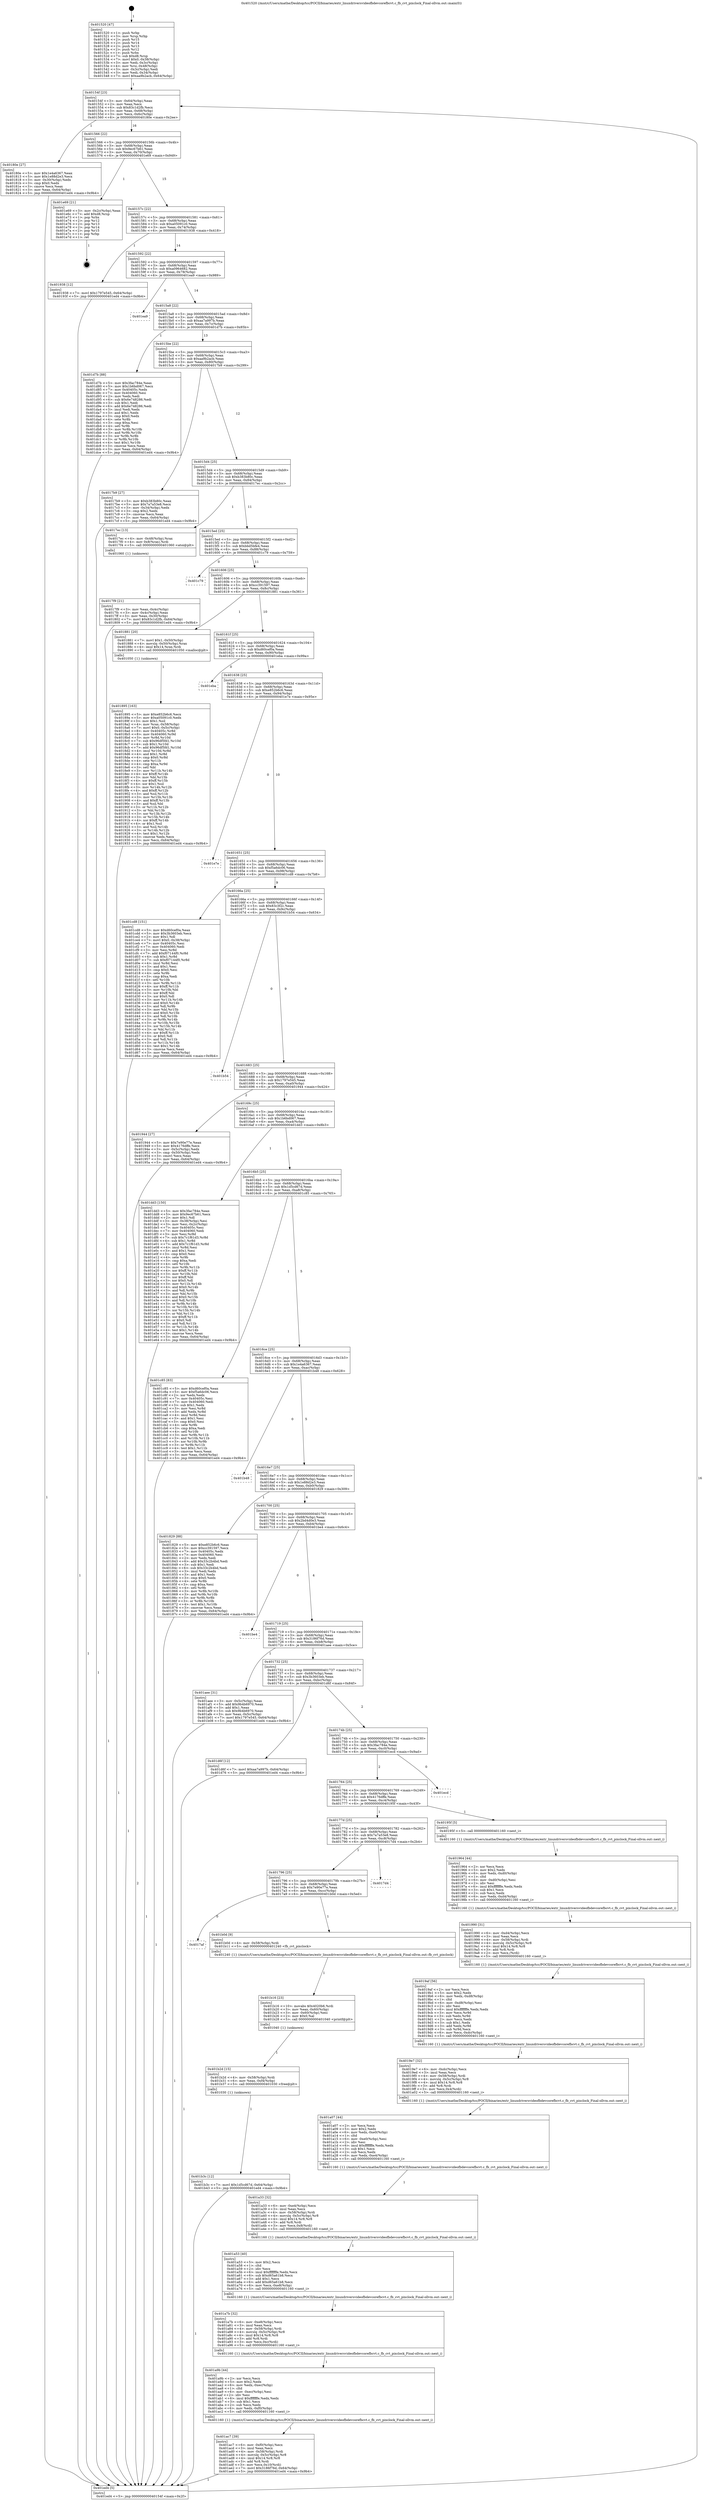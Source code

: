 digraph "0x401520" {
  label = "0x401520 (/mnt/c/Users/mathe/Desktop/tcc/POCII/binaries/extr_linuxdriversvideofbdevcorefbcvt.c_fb_cvt_pixclock_Final-ollvm.out::main(0))"
  labelloc = "t"
  node[shape=record]

  Entry [label="",width=0.3,height=0.3,shape=circle,fillcolor=black,style=filled]
  "0x40154f" [label="{
     0x40154f [23]\l
     | [instrs]\l
     &nbsp;&nbsp;0x40154f \<+3\>: mov -0x64(%rbp),%eax\l
     &nbsp;&nbsp;0x401552 \<+2\>: mov %eax,%ecx\l
     &nbsp;&nbsp;0x401554 \<+6\>: sub $0x83c1d2fb,%ecx\l
     &nbsp;&nbsp;0x40155a \<+3\>: mov %eax,-0x68(%rbp)\l
     &nbsp;&nbsp;0x40155d \<+3\>: mov %ecx,-0x6c(%rbp)\l
     &nbsp;&nbsp;0x401560 \<+6\>: je 000000000040180e \<main+0x2ee\>\l
  }"]
  "0x40180e" [label="{
     0x40180e [27]\l
     | [instrs]\l
     &nbsp;&nbsp;0x40180e \<+5\>: mov $0x1e4a6367,%eax\l
     &nbsp;&nbsp;0x401813 \<+5\>: mov $0x1e88d2e3,%ecx\l
     &nbsp;&nbsp;0x401818 \<+3\>: mov -0x30(%rbp),%edx\l
     &nbsp;&nbsp;0x40181b \<+3\>: cmp $0x0,%edx\l
     &nbsp;&nbsp;0x40181e \<+3\>: cmove %ecx,%eax\l
     &nbsp;&nbsp;0x401821 \<+3\>: mov %eax,-0x64(%rbp)\l
     &nbsp;&nbsp;0x401824 \<+5\>: jmp 0000000000401ed4 \<main+0x9b4\>\l
  }"]
  "0x401566" [label="{
     0x401566 [22]\l
     | [instrs]\l
     &nbsp;&nbsp;0x401566 \<+5\>: jmp 000000000040156b \<main+0x4b\>\l
     &nbsp;&nbsp;0x40156b \<+3\>: mov -0x68(%rbp),%eax\l
     &nbsp;&nbsp;0x40156e \<+5\>: sub $0x9ec67b61,%eax\l
     &nbsp;&nbsp;0x401573 \<+3\>: mov %eax,-0x70(%rbp)\l
     &nbsp;&nbsp;0x401576 \<+6\>: je 0000000000401e69 \<main+0x949\>\l
  }"]
  Exit [label="",width=0.3,height=0.3,shape=circle,fillcolor=black,style=filled,peripheries=2]
  "0x401e69" [label="{
     0x401e69 [21]\l
     | [instrs]\l
     &nbsp;&nbsp;0x401e69 \<+3\>: mov -0x2c(%rbp),%eax\l
     &nbsp;&nbsp;0x401e6c \<+7\>: add $0xd8,%rsp\l
     &nbsp;&nbsp;0x401e73 \<+1\>: pop %rbx\l
     &nbsp;&nbsp;0x401e74 \<+2\>: pop %r12\l
     &nbsp;&nbsp;0x401e76 \<+2\>: pop %r13\l
     &nbsp;&nbsp;0x401e78 \<+2\>: pop %r14\l
     &nbsp;&nbsp;0x401e7a \<+2\>: pop %r15\l
     &nbsp;&nbsp;0x401e7c \<+1\>: pop %rbp\l
     &nbsp;&nbsp;0x401e7d \<+1\>: ret\l
  }"]
  "0x40157c" [label="{
     0x40157c [22]\l
     | [instrs]\l
     &nbsp;&nbsp;0x40157c \<+5\>: jmp 0000000000401581 \<main+0x61\>\l
     &nbsp;&nbsp;0x401581 \<+3\>: mov -0x68(%rbp),%eax\l
     &nbsp;&nbsp;0x401584 \<+5\>: sub $0xa05091c0,%eax\l
     &nbsp;&nbsp;0x401589 \<+3\>: mov %eax,-0x74(%rbp)\l
     &nbsp;&nbsp;0x40158c \<+6\>: je 0000000000401938 \<main+0x418\>\l
  }"]
  "0x401b3c" [label="{
     0x401b3c [12]\l
     | [instrs]\l
     &nbsp;&nbsp;0x401b3c \<+7\>: movl $0x1d5cd67d,-0x64(%rbp)\l
     &nbsp;&nbsp;0x401b43 \<+5\>: jmp 0000000000401ed4 \<main+0x9b4\>\l
  }"]
  "0x401938" [label="{
     0x401938 [12]\l
     | [instrs]\l
     &nbsp;&nbsp;0x401938 \<+7\>: movl $0x1797e545,-0x64(%rbp)\l
     &nbsp;&nbsp;0x40193f \<+5\>: jmp 0000000000401ed4 \<main+0x9b4\>\l
  }"]
  "0x401592" [label="{
     0x401592 [22]\l
     | [instrs]\l
     &nbsp;&nbsp;0x401592 \<+5\>: jmp 0000000000401597 \<main+0x77\>\l
     &nbsp;&nbsp;0x401597 \<+3\>: mov -0x68(%rbp),%eax\l
     &nbsp;&nbsp;0x40159a \<+5\>: sub $0xa0964682,%eax\l
     &nbsp;&nbsp;0x40159f \<+3\>: mov %eax,-0x78(%rbp)\l
     &nbsp;&nbsp;0x4015a2 \<+6\>: je 0000000000401ea9 \<main+0x989\>\l
  }"]
  "0x401b2d" [label="{
     0x401b2d [15]\l
     | [instrs]\l
     &nbsp;&nbsp;0x401b2d \<+4\>: mov -0x58(%rbp),%rdi\l
     &nbsp;&nbsp;0x401b31 \<+6\>: mov %eax,-0xf4(%rbp)\l
     &nbsp;&nbsp;0x401b37 \<+5\>: call 0000000000401030 \<free@plt\>\l
     | [calls]\l
     &nbsp;&nbsp;0x401030 \{1\} (unknown)\l
  }"]
  "0x401ea9" [label="{
     0x401ea9\l
  }", style=dashed]
  "0x4015a8" [label="{
     0x4015a8 [22]\l
     | [instrs]\l
     &nbsp;&nbsp;0x4015a8 \<+5\>: jmp 00000000004015ad \<main+0x8d\>\l
     &nbsp;&nbsp;0x4015ad \<+3\>: mov -0x68(%rbp),%eax\l
     &nbsp;&nbsp;0x4015b0 \<+5\>: sub $0xaa7a997b,%eax\l
     &nbsp;&nbsp;0x4015b5 \<+3\>: mov %eax,-0x7c(%rbp)\l
     &nbsp;&nbsp;0x4015b8 \<+6\>: je 0000000000401d7b \<main+0x85b\>\l
  }"]
  "0x401b16" [label="{
     0x401b16 [23]\l
     | [instrs]\l
     &nbsp;&nbsp;0x401b16 \<+10\>: movabs $0x4020b6,%rdi\l
     &nbsp;&nbsp;0x401b20 \<+3\>: mov %eax,-0x60(%rbp)\l
     &nbsp;&nbsp;0x401b23 \<+3\>: mov -0x60(%rbp),%esi\l
     &nbsp;&nbsp;0x401b26 \<+2\>: mov $0x0,%al\l
     &nbsp;&nbsp;0x401b28 \<+5\>: call 0000000000401040 \<printf@plt\>\l
     | [calls]\l
     &nbsp;&nbsp;0x401040 \{1\} (unknown)\l
  }"]
  "0x401d7b" [label="{
     0x401d7b [88]\l
     | [instrs]\l
     &nbsp;&nbsp;0x401d7b \<+5\>: mov $0x3fac784e,%eax\l
     &nbsp;&nbsp;0x401d80 \<+5\>: mov $0x1b6bd067,%ecx\l
     &nbsp;&nbsp;0x401d85 \<+7\>: mov 0x40405c,%edx\l
     &nbsp;&nbsp;0x401d8c \<+7\>: mov 0x404060,%esi\l
     &nbsp;&nbsp;0x401d93 \<+2\>: mov %edx,%edi\l
     &nbsp;&nbsp;0x401d95 \<+6\>: sub $0x6e748286,%edi\l
     &nbsp;&nbsp;0x401d9b \<+3\>: sub $0x1,%edi\l
     &nbsp;&nbsp;0x401d9e \<+6\>: add $0x6e748286,%edi\l
     &nbsp;&nbsp;0x401da4 \<+3\>: imul %edi,%edx\l
     &nbsp;&nbsp;0x401da7 \<+3\>: and $0x1,%edx\l
     &nbsp;&nbsp;0x401daa \<+3\>: cmp $0x0,%edx\l
     &nbsp;&nbsp;0x401dad \<+4\>: sete %r8b\l
     &nbsp;&nbsp;0x401db1 \<+3\>: cmp $0xa,%esi\l
     &nbsp;&nbsp;0x401db4 \<+4\>: setl %r9b\l
     &nbsp;&nbsp;0x401db8 \<+3\>: mov %r8b,%r10b\l
     &nbsp;&nbsp;0x401dbb \<+3\>: and %r9b,%r10b\l
     &nbsp;&nbsp;0x401dbe \<+3\>: xor %r9b,%r8b\l
     &nbsp;&nbsp;0x401dc1 \<+3\>: or %r8b,%r10b\l
     &nbsp;&nbsp;0x401dc4 \<+4\>: test $0x1,%r10b\l
     &nbsp;&nbsp;0x401dc8 \<+3\>: cmovne %ecx,%eax\l
     &nbsp;&nbsp;0x401dcb \<+3\>: mov %eax,-0x64(%rbp)\l
     &nbsp;&nbsp;0x401dce \<+5\>: jmp 0000000000401ed4 \<main+0x9b4\>\l
  }"]
  "0x4015be" [label="{
     0x4015be [22]\l
     | [instrs]\l
     &nbsp;&nbsp;0x4015be \<+5\>: jmp 00000000004015c3 \<main+0xa3\>\l
     &nbsp;&nbsp;0x4015c3 \<+3\>: mov -0x68(%rbp),%eax\l
     &nbsp;&nbsp;0x4015c6 \<+5\>: sub $0xaa9b2acb,%eax\l
     &nbsp;&nbsp;0x4015cb \<+3\>: mov %eax,-0x80(%rbp)\l
     &nbsp;&nbsp;0x4015ce \<+6\>: je 00000000004017b9 \<main+0x299\>\l
  }"]
  "0x4017af" [label="{
     0x4017af\l
  }", style=dashed]
  "0x4017b9" [label="{
     0x4017b9 [27]\l
     | [instrs]\l
     &nbsp;&nbsp;0x4017b9 \<+5\>: mov $0xb383b80c,%eax\l
     &nbsp;&nbsp;0x4017be \<+5\>: mov $0x7a7a53e8,%ecx\l
     &nbsp;&nbsp;0x4017c3 \<+3\>: mov -0x34(%rbp),%edx\l
     &nbsp;&nbsp;0x4017c6 \<+3\>: cmp $0x2,%edx\l
     &nbsp;&nbsp;0x4017c9 \<+3\>: cmovne %ecx,%eax\l
     &nbsp;&nbsp;0x4017cc \<+3\>: mov %eax,-0x64(%rbp)\l
     &nbsp;&nbsp;0x4017cf \<+5\>: jmp 0000000000401ed4 \<main+0x9b4\>\l
  }"]
  "0x4015d4" [label="{
     0x4015d4 [25]\l
     | [instrs]\l
     &nbsp;&nbsp;0x4015d4 \<+5\>: jmp 00000000004015d9 \<main+0xb9\>\l
     &nbsp;&nbsp;0x4015d9 \<+3\>: mov -0x68(%rbp),%eax\l
     &nbsp;&nbsp;0x4015dc \<+5\>: sub $0xb383b80c,%eax\l
     &nbsp;&nbsp;0x4015e1 \<+6\>: mov %eax,-0x84(%rbp)\l
     &nbsp;&nbsp;0x4015e7 \<+6\>: je 00000000004017ec \<main+0x2cc\>\l
  }"]
  "0x401ed4" [label="{
     0x401ed4 [5]\l
     | [instrs]\l
     &nbsp;&nbsp;0x401ed4 \<+5\>: jmp 000000000040154f \<main+0x2f\>\l
  }"]
  "0x401520" [label="{
     0x401520 [47]\l
     | [instrs]\l
     &nbsp;&nbsp;0x401520 \<+1\>: push %rbp\l
     &nbsp;&nbsp;0x401521 \<+3\>: mov %rsp,%rbp\l
     &nbsp;&nbsp;0x401524 \<+2\>: push %r15\l
     &nbsp;&nbsp;0x401526 \<+2\>: push %r14\l
     &nbsp;&nbsp;0x401528 \<+2\>: push %r13\l
     &nbsp;&nbsp;0x40152a \<+2\>: push %r12\l
     &nbsp;&nbsp;0x40152c \<+1\>: push %rbx\l
     &nbsp;&nbsp;0x40152d \<+7\>: sub $0xd8,%rsp\l
     &nbsp;&nbsp;0x401534 \<+7\>: movl $0x0,-0x38(%rbp)\l
     &nbsp;&nbsp;0x40153b \<+3\>: mov %edi,-0x3c(%rbp)\l
     &nbsp;&nbsp;0x40153e \<+4\>: mov %rsi,-0x48(%rbp)\l
     &nbsp;&nbsp;0x401542 \<+3\>: mov -0x3c(%rbp),%edi\l
     &nbsp;&nbsp;0x401545 \<+3\>: mov %edi,-0x34(%rbp)\l
     &nbsp;&nbsp;0x401548 \<+7\>: movl $0xaa9b2acb,-0x64(%rbp)\l
  }"]
  "0x401b0d" [label="{
     0x401b0d [9]\l
     | [instrs]\l
     &nbsp;&nbsp;0x401b0d \<+4\>: mov -0x58(%rbp),%rdi\l
     &nbsp;&nbsp;0x401b11 \<+5\>: call 0000000000401240 \<fb_cvt_pixclock\>\l
     | [calls]\l
     &nbsp;&nbsp;0x401240 \{1\} (/mnt/c/Users/mathe/Desktop/tcc/POCII/binaries/extr_linuxdriversvideofbdevcorefbcvt.c_fb_cvt_pixclock_Final-ollvm.out::fb_cvt_pixclock)\l
  }"]
  "0x4017ec" [label="{
     0x4017ec [13]\l
     | [instrs]\l
     &nbsp;&nbsp;0x4017ec \<+4\>: mov -0x48(%rbp),%rax\l
     &nbsp;&nbsp;0x4017f0 \<+4\>: mov 0x8(%rax),%rdi\l
     &nbsp;&nbsp;0x4017f4 \<+5\>: call 0000000000401060 \<atoi@plt\>\l
     | [calls]\l
     &nbsp;&nbsp;0x401060 \{1\} (unknown)\l
  }"]
  "0x4015ed" [label="{
     0x4015ed [25]\l
     | [instrs]\l
     &nbsp;&nbsp;0x4015ed \<+5\>: jmp 00000000004015f2 \<main+0xd2\>\l
     &nbsp;&nbsp;0x4015f2 \<+3\>: mov -0x68(%rbp),%eax\l
     &nbsp;&nbsp;0x4015f5 \<+5\>: sub $0xbbd5bfe4,%eax\l
     &nbsp;&nbsp;0x4015fa \<+6\>: mov %eax,-0x88(%rbp)\l
     &nbsp;&nbsp;0x401600 \<+6\>: je 0000000000401c79 \<main+0x759\>\l
  }"]
  "0x4017f9" [label="{
     0x4017f9 [21]\l
     | [instrs]\l
     &nbsp;&nbsp;0x4017f9 \<+3\>: mov %eax,-0x4c(%rbp)\l
     &nbsp;&nbsp;0x4017fc \<+3\>: mov -0x4c(%rbp),%eax\l
     &nbsp;&nbsp;0x4017ff \<+3\>: mov %eax,-0x30(%rbp)\l
     &nbsp;&nbsp;0x401802 \<+7\>: movl $0x83c1d2fb,-0x64(%rbp)\l
     &nbsp;&nbsp;0x401809 \<+5\>: jmp 0000000000401ed4 \<main+0x9b4\>\l
  }"]
  "0x401796" [label="{
     0x401796 [25]\l
     | [instrs]\l
     &nbsp;&nbsp;0x401796 \<+5\>: jmp 000000000040179b \<main+0x27b\>\l
     &nbsp;&nbsp;0x40179b \<+3\>: mov -0x68(%rbp),%eax\l
     &nbsp;&nbsp;0x40179e \<+5\>: sub $0x7e90e77e,%eax\l
     &nbsp;&nbsp;0x4017a3 \<+6\>: mov %eax,-0xcc(%rbp)\l
     &nbsp;&nbsp;0x4017a9 \<+6\>: je 0000000000401b0d \<main+0x5ed\>\l
  }"]
  "0x401c79" [label="{
     0x401c79\l
  }", style=dashed]
  "0x401606" [label="{
     0x401606 [25]\l
     | [instrs]\l
     &nbsp;&nbsp;0x401606 \<+5\>: jmp 000000000040160b \<main+0xeb\>\l
     &nbsp;&nbsp;0x40160b \<+3\>: mov -0x68(%rbp),%eax\l
     &nbsp;&nbsp;0x40160e \<+5\>: sub $0xcc391597,%eax\l
     &nbsp;&nbsp;0x401613 \<+6\>: mov %eax,-0x8c(%rbp)\l
     &nbsp;&nbsp;0x401619 \<+6\>: je 0000000000401881 \<main+0x361\>\l
  }"]
  "0x4017d4" [label="{
     0x4017d4\l
  }", style=dashed]
  "0x401881" [label="{
     0x401881 [20]\l
     | [instrs]\l
     &nbsp;&nbsp;0x401881 \<+7\>: movl $0x1,-0x50(%rbp)\l
     &nbsp;&nbsp;0x401888 \<+4\>: movslq -0x50(%rbp),%rax\l
     &nbsp;&nbsp;0x40188c \<+4\>: imul $0x14,%rax,%rdi\l
     &nbsp;&nbsp;0x401890 \<+5\>: call 0000000000401050 \<malloc@plt\>\l
     | [calls]\l
     &nbsp;&nbsp;0x401050 \{1\} (unknown)\l
  }"]
  "0x40161f" [label="{
     0x40161f [25]\l
     | [instrs]\l
     &nbsp;&nbsp;0x40161f \<+5\>: jmp 0000000000401624 \<main+0x104\>\l
     &nbsp;&nbsp;0x401624 \<+3\>: mov -0x68(%rbp),%eax\l
     &nbsp;&nbsp;0x401627 \<+5\>: sub $0xd60cef0a,%eax\l
     &nbsp;&nbsp;0x40162c \<+6\>: mov %eax,-0x90(%rbp)\l
     &nbsp;&nbsp;0x401632 \<+6\>: je 0000000000401eba \<main+0x99a\>\l
  }"]
  "0x401ac7" [label="{
     0x401ac7 [39]\l
     | [instrs]\l
     &nbsp;&nbsp;0x401ac7 \<+6\>: mov -0xf0(%rbp),%ecx\l
     &nbsp;&nbsp;0x401acd \<+3\>: imul %eax,%ecx\l
     &nbsp;&nbsp;0x401ad0 \<+4\>: mov -0x58(%rbp),%rdi\l
     &nbsp;&nbsp;0x401ad4 \<+4\>: movslq -0x5c(%rbp),%r8\l
     &nbsp;&nbsp;0x401ad8 \<+4\>: imul $0x14,%r8,%r8\l
     &nbsp;&nbsp;0x401adc \<+3\>: add %r8,%rdi\l
     &nbsp;&nbsp;0x401adf \<+3\>: mov %ecx,0x10(%rdi)\l
     &nbsp;&nbsp;0x401ae2 \<+7\>: movl $0x3186f76d,-0x64(%rbp)\l
     &nbsp;&nbsp;0x401ae9 \<+5\>: jmp 0000000000401ed4 \<main+0x9b4\>\l
  }"]
  "0x401eba" [label="{
     0x401eba\l
  }", style=dashed]
  "0x401638" [label="{
     0x401638 [25]\l
     | [instrs]\l
     &nbsp;&nbsp;0x401638 \<+5\>: jmp 000000000040163d \<main+0x11d\>\l
     &nbsp;&nbsp;0x40163d \<+3\>: mov -0x68(%rbp),%eax\l
     &nbsp;&nbsp;0x401640 \<+5\>: sub $0xe852b6c6,%eax\l
     &nbsp;&nbsp;0x401645 \<+6\>: mov %eax,-0x94(%rbp)\l
     &nbsp;&nbsp;0x40164b \<+6\>: je 0000000000401e7e \<main+0x95e\>\l
  }"]
  "0x401a9b" [label="{
     0x401a9b [44]\l
     | [instrs]\l
     &nbsp;&nbsp;0x401a9b \<+2\>: xor %ecx,%ecx\l
     &nbsp;&nbsp;0x401a9d \<+5\>: mov $0x2,%edx\l
     &nbsp;&nbsp;0x401aa2 \<+6\>: mov %edx,-0xec(%rbp)\l
     &nbsp;&nbsp;0x401aa8 \<+1\>: cltd\l
     &nbsp;&nbsp;0x401aa9 \<+6\>: mov -0xec(%rbp),%esi\l
     &nbsp;&nbsp;0x401aaf \<+2\>: idiv %esi\l
     &nbsp;&nbsp;0x401ab1 \<+6\>: imul $0xfffffffe,%edx,%edx\l
     &nbsp;&nbsp;0x401ab7 \<+3\>: sub $0x1,%ecx\l
     &nbsp;&nbsp;0x401aba \<+2\>: sub %ecx,%edx\l
     &nbsp;&nbsp;0x401abc \<+6\>: mov %edx,-0xf0(%rbp)\l
     &nbsp;&nbsp;0x401ac2 \<+5\>: call 0000000000401160 \<next_i\>\l
     | [calls]\l
     &nbsp;&nbsp;0x401160 \{1\} (/mnt/c/Users/mathe/Desktop/tcc/POCII/binaries/extr_linuxdriversvideofbdevcorefbcvt.c_fb_cvt_pixclock_Final-ollvm.out::next_i)\l
  }"]
  "0x401e7e" [label="{
     0x401e7e\l
  }", style=dashed]
  "0x401651" [label="{
     0x401651 [25]\l
     | [instrs]\l
     &nbsp;&nbsp;0x401651 \<+5\>: jmp 0000000000401656 \<main+0x136\>\l
     &nbsp;&nbsp;0x401656 \<+3\>: mov -0x68(%rbp),%eax\l
     &nbsp;&nbsp;0x401659 \<+5\>: sub $0xf5a6dc06,%eax\l
     &nbsp;&nbsp;0x40165e \<+6\>: mov %eax,-0x98(%rbp)\l
     &nbsp;&nbsp;0x401664 \<+6\>: je 0000000000401cd8 \<main+0x7b8\>\l
  }"]
  "0x401a7b" [label="{
     0x401a7b [32]\l
     | [instrs]\l
     &nbsp;&nbsp;0x401a7b \<+6\>: mov -0xe8(%rbp),%ecx\l
     &nbsp;&nbsp;0x401a81 \<+3\>: imul %eax,%ecx\l
     &nbsp;&nbsp;0x401a84 \<+4\>: mov -0x58(%rbp),%rdi\l
     &nbsp;&nbsp;0x401a88 \<+4\>: movslq -0x5c(%rbp),%r8\l
     &nbsp;&nbsp;0x401a8c \<+4\>: imul $0x14,%r8,%r8\l
     &nbsp;&nbsp;0x401a90 \<+3\>: add %r8,%rdi\l
     &nbsp;&nbsp;0x401a93 \<+3\>: mov %ecx,0xc(%rdi)\l
     &nbsp;&nbsp;0x401a96 \<+5\>: call 0000000000401160 \<next_i\>\l
     | [calls]\l
     &nbsp;&nbsp;0x401160 \{1\} (/mnt/c/Users/mathe/Desktop/tcc/POCII/binaries/extr_linuxdriversvideofbdevcorefbcvt.c_fb_cvt_pixclock_Final-ollvm.out::next_i)\l
  }"]
  "0x401cd8" [label="{
     0x401cd8 [151]\l
     | [instrs]\l
     &nbsp;&nbsp;0x401cd8 \<+5\>: mov $0xd60cef0a,%eax\l
     &nbsp;&nbsp;0x401cdd \<+5\>: mov $0x3b3603eb,%ecx\l
     &nbsp;&nbsp;0x401ce2 \<+2\>: mov $0x1,%dl\l
     &nbsp;&nbsp;0x401ce4 \<+7\>: movl $0x0,-0x38(%rbp)\l
     &nbsp;&nbsp;0x401ceb \<+7\>: mov 0x40405c,%esi\l
     &nbsp;&nbsp;0x401cf2 \<+7\>: mov 0x404060,%edi\l
     &nbsp;&nbsp;0x401cf9 \<+3\>: mov %esi,%r8d\l
     &nbsp;&nbsp;0x401cfc \<+7\>: add $0xf07144f0,%r8d\l
     &nbsp;&nbsp;0x401d03 \<+4\>: sub $0x1,%r8d\l
     &nbsp;&nbsp;0x401d07 \<+7\>: sub $0xf07144f0,%r8d\l
     &nbsp;&nbsp;0x401d0e \<+4\>: imul %r8d,%esi\l
     &nbsp;&nbsp;0x401d12 \<+3\>: and $0x1,%esi\l
     &nbsp;&nbsp;0x401d15 \<+3\>: cmp $0x0,%esi\l
     &nbsp;&nbsp;0x401d18 \<+4\>: sete %r9b\l
     &nbsp;&nbsp;0x401d1c \<+3\>: cmp $0xa,%edi\l
     &nbsp;&nbsp;0x401d1f \<+4\>: setl %r10b\l
     &nbsp;&nbsp;0x401d23 \<+3\>: mov %r9b,%r11b\l
     &nbsp;&nbsp;0x401d26 \<+4\>: xor $0xff,%r11b\l
     &nbsp;&nbsp;0x401d2a \<+3\>: mov %r10b,%bl\l
     &nbsp;&nbsp;0x401d2d \<+3\>: xor $0xff,%bl\l
     &nbsp;&nbsp;0x401d30 \<+3\>: xor $0x0,%dl\l
     &nbsp;&nbsp;0x401d33 \<+3\>: mov %r11b,%r14b\l
     &nbsp;&nbsp;0x401d36 \<+4\>: and $0x0,%r14b\l
     &nbsp;&nbsp;0x401d3a \<+3\>: and %dl,%r9b\l
     &nbsp;&nbsp;0x401d3d \<+3\>: mov %bl,%r15b\l
     &nbsp;&nbsp;0x401d40 \<+4\>: and $0x0,%r15b\l
     &nbsp;&nbsp;0x401d44 \<+3\>: and %dl,%r10b\l
     &nbsp;&nbsp;0x401d47 \<+3\>: or %r9b,%r14b\l
     &nbsp;&nbsp;0x401d4a \<+3\>: or %r10b,%r15b\l
     &nbsp;&nbsp;0x401d4d \<+3\>: xor %r15b,%r14b\l
     &nbsp;&nbsp;0x401d50 \<+3\>: or %bl,%r11b\l
     &nbsp;&nbsp;0x401d53 \<+4\>: xor $0xff,%r11b\l
     &nbsp;&nbsp;0x401d57 \<+3\>: or $0x0,%dl\l
     &nbsp;&nbsp;0x401d5a \<+3\>: and %dl,%r11b\l
     &nbsp;&nbsp;0x401d5d \<+3\>: or %r11b,%r14b\l
     &nbsp;&nbsp;0x401d60 \<+4\>: test $0x1,%r14b\l
     &nbsp;&nbsp;0x401d64 \<+3\>: cmovne %ecx,%eax\l
     &nbsp;&nbsp;0x401d67 \<+3\>: mov %eax,-0x64(%rbp)\l
     &nbsp;&nbsp;0x401d6a \<+5\>: jmp 0000000000401ed4 \<main+0x9b4\>\l
  }"]
  "0x40166a" [label="{
     0x40166a [25]\l
     | [instrs]\l
     &nbsp;&nbsp;0x40166a \<+5\>: jmp 000000000040166f \<main+0x14f\>\l
     &nbsp;&nbsp;0x40166f \<+3\>: mov -0x68(%rbp),%eax\l
     &nbsp;&nbsp;0x401672 \<+5\>: sub $0x83c3f2c,%eax\l
     &nbsp;&nbsp;0x401677 \<+6\>: mov %eax,-0x9c(%rbp)\l
     &nbsp;&nbsp;0x40167d \<+6\>: je 0000000000401b54 \<main+0x634\>\l
  }"]
  "0x401a53" [label="{
     0x401a53 [40]\l
     | [instrs]\l
     &nbsp;&nbsp;0x401a53 \<+5\>: mov $0x2,%ecx\l
     &nbsp;&nbsp;0x401a58 \<+1\>: cltd\l
     &nbsp;&nbsp;0x401a59 \<+2\>: idiv %ecx\l
     &nbsp;&nbsp;0x401a5b \<+6\>: imul $0xfffffffe,%edx,%ecx\l
     &nbsp;&nbsp;0x401a61 \<+6\>: sub $0xd65a61b8,%ecx\l
     &nbsp;&nbsp;0x401a67 \<+3\>: add $0x1,%ecx\l
     &nbsp;&nbsp;0x401a6a \<+6\>: add $0xd65a61b8,%ecx\l
     &nbsp;&nbsp;0x401a70 \<+6\>: mov %ecx,-0xe8(%rbp)\l
     &nbsp;&nbsp;0x401a76 \<+5\>: call 0000000000401160 \<next_i\>\l
     | [calls]\l
     &nbsp;&nbsp;0x401160 \{1\} (/mnt/c/Users/mathe/Desktop/tcc/POCII/binaries/extr_linuxdriversvideofbdevcorefbcvt.c_fb_cvt_pixclock_Final-ollvm.out::next_i)\l
  }"]
  "0x401b54" [label="{
     0x401b54\l
  }", style=dashed]
  "0x401683" [label="{
     0x401683 [25]\l
     | [instrs]\l
     &nbsp;&nbsp;0x401683 \<+5\>: jmp 0000000000401688 \<main+0x168\>\l
     &nbsp;&nbsp;0x401688 \<+3\>: mov -0x68(%rbp),%eax\l
     &nbsp;&nbsp;0x40168b \<+5\>: sub $0x1797e545,%eax\l
     &nbsp;&nbsp;0x401690 \<+6\>: mov %eax,-0xa0(%rbp)\l
     &nbsp;&nbsp;0x401696 \<+6\>: je 0000000000401944 \<main+0x424\>\l
  }"]
  "0x401a33" [label="{
     0x401a33 [32]\l
     | [instrs]\l
     &nbsp;&nbsp;0x401a33 \<+6\>: mov -0xe4(%rbp),%ecx\l
     &nbsp;&nbsp;0x401a39 \<+3\>: imul %eax,%ecx\l
     &nbsp;&nbsp;0x401a3c \<+4\>: mov -0x58(%rbp),%rdi\l
     &nbsp;&nbsp;0x401a40 \<+4\>: movslq -0x5c(%rbp),%r8\l
     &nbsp;&nbsp;0x401a44 \<+4\>: imul $0x14,%r8,%r8\l
     &nbsp;&nbsp;0x401a48 \<+3\>: add %r8,%rdi\l
     &nbsp;&nbsp;0x401a4b \<+3\>: mov %ecx,0x8(%rdi)\l
     &nbsp;&nbsp;0x401a4e \<+5\>: call 0000000000401160 \<next_i\>\l
     | [calls]\l
     &nbsp;&nbsp;0x401160 \{1\} (/mnt/c/Users/mathe/Desktop/tcc/POCII/binaries/extr_linuxdriversvideofbdevcorefbcvt.c_fb_cvt_pixclock_Final-ollvm.out::next_i)\l
  }"]
  "0x401944" [label="{
     0x401944 [27]\l
     | [instrs]\l
     &nbsp;&nbsp;0x401944 \<+5\>: mov $0x7e90e77e,%eax\l
     &nbsp;&nbsp;0x401949 \<+5\>: mov $0x4176dffe,%ecx\l
     &nbsp;&nbsp;0x40194e \<+3\>: mov -0x5c(%rbp),%edx\l
     &nbsp;&nbsp;0x401951 \<+3\>: cmp -0x50(%rbp),%edx\l
     &nbsp;&nbsp;0x401954 \<+3\>: cmovl %ecx,%eax\l
     &nbsp;&nbsp;0x401957 \<+3\>: mov %eax,-0x64(%rbp)\l
     &nbsp;&nbsp;0x40195a \<+5\>: jmp 0000000000401ed4 \<main+0x9b4\>\l
  }"]
  "0x40169c" [label="{
     0x40169c [25]\l
     | [instrs]\l
     &nbsp;&nbsp;0x40169c \<+5\>: jmp 00000000004016a1 \<main+0x181\>\l
     &nbsp;&nbsp;0x4016a1 \<+3\>: mov -0x68(%rbp),%eax\l
     &nbsp;&nbsp;0x4016a4 \<+5\>: sub $0x1b6bd067,%eax\l
     &nbsp;&nbsp;0x4016a9 \<+6\>: mov %eax,-0xa4(%rbp)\l
     &nbsp;&nbsp;0x4016af \<+6\>: je 0000000000401dd3 \<main+0x8b3\>\l
  }"]
  "0x401a07" [label="{
     0x401a07 [44]\l
     | [instrs]\l
     &nbsp;&nbsp;0x401a07 \<+2\>: xor %ecx,%ecx\l
     &nbsp;&nbsp;0x401a09 \<+5\>: mov $0x2,%edx\l
     &nbsp;&nbsp;0x401a0e \<+6\>: mov %edx,-0xe0(%rbp)\l
     &nbsp;&nbsp;0x401a14 \<+1\>: cltd\l
     &nbsp;&nbsp;0x401a15 \<+6\>: mov -0xe0(%rbp),%esi\l
     &nbsp;&nbsp;0x401a1b \<+2\>: idiv %esi\l
     &nbsp;&nbsp;0x401a1d \<+6\>: imul $0xfffffffe,%edx,%edx\l
     &nbsp;&nbsp;0x401a23 \<+3\>: sub $0x1,%ecx\l
     &nbsp;&nbsp;0x401a26 \<+2\>: sub %ecx,%edx\l
     &nbsp;&nbsp;0x401a28 \<+6\>: mov %edx,-0xe4(%rbp)\l
     &nbsp;&nbsp;0x401a2e \<+5\>: call 0000000000401160 \<next_i\>\l
     | [calls]\l
     &nbsp;&nbsp;0x401160 \{1\} (/mnt/c/Users/mathe/Desktop/tcc/POCII/binaries/extr_linuxdriversvideofbdevcorefbcvt.c_fb_cvt_pixclock_Final-ollvm.out::next_i)\l
  }"]
  "0x401dd3" [label="{
     0x401dd3 [150]\l
     | [instrs]\l
     &nbsp;&nbsp;0x401dd3 \<+5\>: mov $0x3fac784e,%eax\l
     &nbsp;&nbsp;0x401dd8 \<+5\>: mov $0x9ec67b61,%ecx\l
     &nbsp;&nbsp;0x401ddd \<+2\>: mov $0x1,%dl\l
     &nbsp;&nbsp;0x401ddf \<+3\>: mov -0x38(%rbp),%esi\l
     &nbsp;&nbsp;0x401de2 \<+3\>: mov %esi,-0x2c(%rbp)\l
     &nbsp;&nbsp;0x401de5 \<+7\>: mov 0x40405c,%esi\l
     &nbsp;&nbsp;0x401dec \<+7\>: mov 0x404060,%edi\l
     &nbsp;&nbsp;0x401df3 \<+3\>: mov %esi,%r8d\l
     &nbsp;&nbsp;0x401df6 \<+7\>: sub $0x7c1f61d3,%r8d\l
     &nbsp;&nbsp;0x401dfd \<+4\>: sub $0x1,%r8d\l
     &nbsp;&nbsp;0x401e01 \<+7\>: add $0x7c1f61d3,%r8d\l
     &nbsp;&nbsp;0x401e08 \<+4\>: imul %r8d,%esi\l
     &nbsp;&nbsp;0x401e0c \<+3\>: and $0x1,%esi\l
     &nbsp;&nbsp;0x401e0f \<+3\>: cmp $0x0,%esi\l
     &nbsp;&nbsp;0x401e12 \<+4\>: sete %r9b\l
     &nbsp;&nbsp;0x401e16 \<+3\>: cmp $0xa,%edi\l
     &nbsp;&nbsp;0x401e19 \<+4\>: setl %r10b\l
     &nbsp;&nbsp;0x401e1d \<+3\>: mov %r9b,%r11b\l
     &nbsp;&nbsp;0x401e20 \<+4\>: xor $0xff,%r11b\l
     &nbsp;&nbsp;0x401e24 \<+3\>: mov %r10b,%bl\l
     &nbsp;&nbsp;0x401e27 \<+3\>: xor $0xff,%bl\l
     &nbsp;&nbsp;0x401e2a \<+3\>: xor $0x0,%dl\l
     &nbsp;&nbsp;0x401e2d \<+3\>: mov %r11b,%r14b\l
     &nbsp;&nbsp;0x401e30 \<+4\>: and $0x0,%r14b\l
     &nbsp;&nbsp;0x401e34 \<+3\>: and %dl,%r9b\l
     &nbsp;&nbsp;0x401e37 \<+3\>: mov %bl,%r15b\l
     &nbsp;&nbsp;0x401e3a \<+4\>: and $0x0,%r15b\l
     &nbsp;&nbsp;0x401e3e \<+3\>: and %dl,%r10b\l
     &nbsp;&nbsp;0x401e41 \<+3\>: or %r9b,%r14b\l
     &nbsp;&nbsp;0x401e44 \<+3\>: or %r10b,%r15b\l
     &nbsp;&nbsp;0x401e47 \<+3\>: xor %r15b,%r14b\l
     &nbsp;&nbsp;0x401e4a \<+3\>: or %bl,%r11b\l
     &nbsp;&nbsp;0x401e4d \<+4\>: xor $0xff,%r11b\l
     &nbsp;&nbsp;0x401e51 \<+3\>: or $0x0,%dl\l
     &nbsp;&nbsp;0x401e54 \<+3\>: and %dl,%r11b\l
     &nbsp;&nbsp;0x401e57 \<+3\>: or %r11b,%r14b\l
     &nbsp;&nbsp;0x401e5a \<+4\>: test $0x1,%r14b\l
     &nbsp;&nbsp;0x401e5e \<+3\>: cmovne %ecx,%eax\l
     &nbsp;&nbsp;0x401e61 \<+3\>: mov %eax,-0x64(%rbp)\l
     &nbsp;&nbsp;0x401e64 \<+5\>: jmp 0000000000401ed4 \<main+0x9b4\>\l
  }"]
  "0x4016b5" [label="{
     0x4016b5 [25]\l
     | [instrs]\l
     &nbsp;&nbsp;0x4016b5 \<+5\>: jmp 00000000004016ba \<main+0x19a\>\l
     &nbsp;&nbsp;0x4016ba \<+3\>: mov -0x68(%rbp),%eax\l
     &nbsp;&nbsp;0x4016bd \<+5\>: sub $0x1d5cd67d,%eax\l
     &nbsp;&nbsp;0x4016c2 \<+6\>: mov %eax,-0xa8(%rbp)\l
     &nbsp;&nbsp;0x4016c8 \<+6\>: je 0000000000401c85 \<main+0x765\>\l
  }"]
  "0x4019e7" [label="{
     0x4019e7 [32]\l
     | [instrs]\l
     &nbsp;&nbsp;0x4019e7 \<+6\>: mov -0xdc(%rbp),%ecx\l
     &nbsp;&nbsp;0x4019ed \<+3\>: imul %eax,%ecx\l
     &nbsp;&nbsp;0x4019f0 \<+4\>: mov -0x58(%rbp),%rdi\l
     &nbsp;&nbsp;0x4019f4 \<+4\>: movslq -0x5c(%rbp),%r8\l
     &nbsp;&nbsp;0x4019f8 \<+4\>: imul $0x14,%r8,%r8\l
     &nbsp;&nbsp;0x4019fc \<+3\>: add %r8,%rdi\l
     &nbsp;&nbsp;0x4019ff \<+3\>: mov %ecx,0x4(%rdi)\l
     &nbsp;&nbsp;0x401a02 \<+5\>: call 0000000000401160 \<next_i\>\l
     | [calls]\l
     &nbsp;&nbsp;0x401160 \{1\} (/mnt/c/Users/mathe/Desktop/tcc/POCII/binaries/extr_linuxdriversvideofbdevcorefbcvt.c_fb_cvt_pixclock_Final-ollvm.out::next_i)\l
  }"]
  "0x401c85" [label="{
     0x401c85 [83]\l
     | [instrs]\l
     &nbsp;&nbsp;0x401c85 \<+5\>: mov $0xd60cef0a,%eax\l
     &nbsp;&nbsp;0x401c8a \<+5\>: mov $0xf5a6dc06,%ecx\l
     &nbsp;&nbsp;0x401c8f \<+2\>: xor %edx,%edx\l
     &nbsp;&nbsp;0x401c91 \<+7\>: mov 0x40405c,%esi\l
     &nbsp;&nbsp;0x401c98 \<+7\>: mov 0x404060,%edi\l
     &nbsp;&nbsp;0x401c9f \<+3\>: sub $0x1,%edx\l
     &nbsp;&nbsp;0x401ca2 \<+3\>: mov %esi,%r8d\l
     &nbsp;&nbsp;0x401ca5 \<+3\>: add %edx,%r8d\l
     &nbsp;&nbsp;0x401ca8 \<+4\>: imul %r8d,%esi\l
     &nbsp;&nbsp;0x401cac \<+3\>: and $0x1,%esi\l
     &nbsp;&nbsp;0x401caf \<+3\>: cmp $0x0,%esi\l
     &nbsp;&nbsp;0x401cb2 \<+4\>: sete %r9b\l
     &nbsp;&nbsp;0x401cb6 \<+3\>: cmp $0xa,%edi\l
     &nbsp;&nbsp;0x401cb9 \<+4\>: setl %r10b\l
     &nbsp;&nbsp;0x401cbd \<+3\>: mov %r9b,%r11b\l
     &nbsp;&nbsp;0x401cc0 \<+3\>: and %r10b,%r11b\l
     &nbsp;&nbsp;0x401cc3 \<+3\>: xor %r10b,%r9b\l
     &nbsp;&nbsp;0x401cc6 \<+3\>: or %r9b,%r11b\l
     &nbsp;&nbsp;0x401cc9 \<+4\>: test $0x1,%r11b\l
     &nbsp;&nbsp;0x401ccd \<+3\>: cmovne %ecx,%eax\l
     &nbsp;&nbsp;0x401cd0 \<+3\>: mov %eax,-0x64(%rbp)\l
     &nbsp;&nbsp;0x401cd3 \<+5\>: jmp 0000000000401ed4 \<main+0x9b4\>\l
  }"]
  "0x4016ce" [label="{
     0x4016ce [25]\l
     | [instrs]\l
     &nbsp;&nbsp;0x4016ce \<+5\>: jmp 00000000004016d3 \<main+0x1b3\>\l
     &nbsp;&nbsp;0x4016d3 \<+3\>: mov -0x68(%rbp),%eax\l
     &nbsp;&nbsp;0x4016d6 \<+5\>: sub $0x1e4a6367,%eax\l
     &nbsp;&nbsp;0x4016db \<+6\>: mov %eax,-0xac(%rbp)\l
     &nbsp;&nbsp;0x4016e1 \<+6\>: je 0000000000401b48 \<main+0x628\>\l
  }"]
  "0x4019af" [label="{
     0x4019af [56]\l
     | [instrs]\l
     &nbsp;&nbsp;0x4019af \<+2\>: xor %ecx,%ecx\l
     &nbsp;&nbsp;0x4019b1 \<+5\>: mov $0x2,%edx\l
     &nbsp;&nbsp;0x4019b6 \<+6\>: mov %edx,-0xd8(%rbp)\l
     &nbsp;&nbsp;0x4019bc \<+1\>: cltd\l
     &nbsp;&nbsp;0x4019bd \<+6\>: mov -0xd8(%rbp),%esi\l
     &nbsp;&nbsp;0x4019c3 \<+2\>: idiv %esi\l
     &nbsp;&nbsp;0x4019c5 \<+6\>: imul $0xfffffffe,%edx,%edx\l
     &nbsp;&nbsp;0x4019cb \<+3\>: mov %ecx,%r9d\l
     &nbsp;&nbsp;0x4019ce \<+3\>: sub %edx,%r9d\l
     &nbsp;&nbsp;0x4019d1 \<+2\>: mov %ecx,%edx\l
     &nbsp;&nbsp;0x4019d3 \<+3\>: sub $0x1,%edx\l
     &nbsp;&nbsp;0x4019d6 \<+3\>: add %edx,%r9d\l
     &nbsp;&nbsp;0x4019d9 \<+3\>: sub %r9d,%ecx\l
     &nbsp;&nbsp;0x4019dc \<+6\>: mov %ecx,-0xdc(%rbp)\l
     &nbsp;&nbsp;0x4019e2 \<+5\>: call 0000000000401160 \<next_i\>\l
     | [calls]\l
     &nbsp;&nbsp;0x401160 \{1\} (/mnt/c/Users/mathe/Desktop/tcc/POCII/binaries/extr_linuxdriversvideofbdevcorefbcvt.c_fb_cvt_pixclock_Final-ollvm.out::next_i)\l
  }"]
  "0x401b48" [label="{
     0x401b48\l
  }", style=dashed]
  "0x4016e7" [label="{
     0x4016e7 [25]\l
     | [instrs]\l
     &nbsp;&nbsp;0x4016e7 \<+5\>: jmp 00000000004016ec \<main+0x1cc\>\l
     &nbsp;&nbsp;0x4016ec \<+3\>: mov -0x68(%rbp),%eax\l
     &nbsp;&nbsp;0x4016ef \<+5\>: sub $0x1e88d2e3,%eax\l
     &nbsp;&nbsp;0x4016f4 \<+6\>: mov %eax,-0xb0(%rbp)\l
     &nbsp;&nbsp;0x4016fa \<+6\>: je 0000000000401829 \<main+0x309\>\l
  }"]
  "0x401990" [label="{
     0x401990 [31]\l
     | [instrs]\l
     &nbsp;&nbsp;0x401990 \<+6\>: mov -0xd4(%rbp),%ecx\l
     &nbsp;&nbsp;0x401996 \<+3\>: imul %eax,%ecx\l
     &nbsp;&nbsp;0x401999 \<+4\>: mov -0x58(%rbp),%rdi\l
     &nbsp;&nbsp;0x40199d \<+4\>: movslq -0x5c(%rbp),%r8\l
     &nbsp;&nbsp;0x4019a1 \<+4\>: imul $0x14,%r8,%r8\l
     &nbsp;&nbsp;0x4019a5 \<+3\>: add %r8,%rdi\l
     &nbsp;&nbsp;0x4019a8 \<+2\>: mov %ecx,(%rdi)\l
     &nbsp;&nbsp;0x4019aa \<+5\>: call 0000000000401160 \<next_i\>\l
     | [calls]\l
     &nbsp;&nbsp;0x401160 \{1\} (/mnt/c/Users/mathe/Desktop/tcc/POCII/binaries/extr_linuxdriversvideofbdevcorefbcvt.c_fb_cvt_pixclock_Final-ollvm.out::next_i)\l
  }"]
  "0x401829" [label="{
     0x401829 [88]\l
     | [instrs]\l
     &nbsp;&nbsp;0x401829 \<+5\>: mov $0xe852b6c6,%eax\l
     &nbsp;&nbsp;0x40182e \<+5\>: mov $0xcc391597,%ecx\l
     &nbsp;&nbsp;0x401833 \<+7\>: mov 0x40405c,%edx\l
     &nbsp;&nbsp;0x40183a \<+7\>: mov 0x404060,%esi\l
     &nbsp;&nbsp;0x401841 \<+2\>: mov %edx,%edi\l
     &nbsp;&nbsp;0x401843 \<+6\>: add $0x33c2b4bd,%edi\l
     &nbsp;&nbsp;0x401849 \<+3\>: sub $0x1,%edi\l
     &nbsp;&nbsp;0x40184c \<+6\>: sub $0x33c2b4bd,%edi\l
     &nbsp;&nbsp;0x401852 \<+3\>: imul %edi,%edx\l
     &nbsp;&nbsp;0x401855 \<+3\>: and $0x1,%edx\l
     &nbsp;&nbsp;0x401858 \<+3\>: cmp $0x0,%edx\l
     &nbsp;&nbsp;0x40185b \<+4\>: sete %r8b\l
     &nbsp;&nbsp;0x40185f \<+3\>: cmp $0xa,%esi\l
     &nbsp;&nbsp;0x401862 \<+4\>: setl %r9b\l
     &nbsp;&nbsp;0x401866 \<+3\>: mov %r8b,%r10b\l
     &nbsp;&nbsp;0x401869 \<+3\>: and %r9b,%r10b\l
     &nbsp;&nbsp;0x40186c \<+3\>: xor %r9b,%r8b\l
     &nbsp;&nbsp;0x40186f \<+3\>: or %r8b,%r10b\l
     &nbsp;&nbsp;0x401872 \<+4\>: test $0x1,%r10b\l
     &nbsp;&nbsp;0x401876 \<+3\>: cmovne %ecx,%eax\l
     &nbsp;&nbsp;0x401879 \<+3\>: mov %eax,-0x64(%rbp)\l
     &nbsp;&nbsp;0x40187c \<+5\>: jmp 0000000000401ed4 \<main+0x9b4\>\l
  }"]
  "0x401700" [label="{
     0x401700 [25]\l
     | [instrs]\l
     &nbsp;&nbsp;0x401700 \<+5\>: jmp 0000000000401705 \<main+0x1e5\>\l
     &nbsp;&nbsp;0x401705 \<+3\>: mov -0x68(%rbp),%eax\l
     &nbsp;&nbsp;0x401708 \<+5\>: sub $0x2bd4d0e3,%eax\l
     &nbsp;&nbsp;0x40170d \<+6\>: mov %eax,-0xb4(%rbp)\l
     &nbsp;&nbsp;0x401713 \<+6\>: je 0000000000401be4 \<main+0x6c4\>\l
  }"]
  "0x401895" [label="{
     0x401895 [163]\l
     | [instrs]\l
     &nbsp;&nbsp;0x401895 \<+5\>: mov $0xe852b6c6,%ecx\l
     &nbsp;&nbsp;0x40189a \<+5\>: mov $0xa05091c0,%edx\l
     &nbsp;&nbsp;0x40189f \<+3\>: mov $0x1,%sil\l
     &nbsp;&nbsp;0x4018a2 \<+4\>: mov %rax,-0x58(%rbp)\l
     &nbsp;&nbsp;0x4018a6 \<+7\>: movl $0x0,-0x5c(%rbp)\l
     &nbsp;&nbsp;0x4018ad \<+8\>: mov 0x40405c,%r8d\l
     &nbsp;&nbsp;0x4018b5 \<+8\>: mov 0x404060,%r9d\l
     &nbsp;&nbsp;0x4018bd \<+3\>: mov %r8d,%r10d\l
     &nbsp;&nbsp;0x4018c0 \<+7\>: sub $0x96df5fd1,%r10d\l
     &nbsp;&nbsp;0x4018c7 \<+4\>: sub $0x1,%r10d\l
     &nbsp;&nbsp;0x4018cb \<+7\>: add $0x96df5fd1,%r10d\l
     &nbsp;&nbsp;0x4018d2 \<+4\>: imul %r10d,%r8d\l
     &nbsp;&nbsp;0x4018d6 \<+4\>: and $0x1,%r8d\l
     &nbsp;&nbsp;0x4018da \<+4\>: cmp $0x0,%r8d\l
     &nbsp;&nbsp;0x4018de \<+4\>: sete %r11b\l
     &nbsp;&nbsp;0x4018e2 \<+4\>: cmp $0xa,%r9d\l
     &nbsp;&nbsp;0x4018e6 \<+3\>: setl %bl\l
     &nbsp;&nbsp;0x4018e9 \<+3\>: mov %r11b,%r14b\l
     &nbsp;&nbsp;0x4018ec \<+4\>: xor $0xff,%r14b\l
     &nbsp;&nbsp;0x4018f0 \<+3\>: mov %bl,%r15b\l
     &nbsp;&nbsp;0x4018f3 \<+4\>: xor $0xff,%r15b\l
     &nbsp;&nbsp;0x4018f7 \<+4\>: xor $0x1,%sil\l
     &nbsp;&nbsp;0x4018fb \<+3\>: mov %r14b,%r12b\l
     &nbsp;&nbsp;0x4018fe \<+4\>: and $0xff,%r12b\l
     &nbsp;&nbsp;0x401902 \<+3\>: and %sil,%r11b\l
     &nbsp;&nbsp;0x401905 \<+3\>: mov %r15b,%r13b\l
     &nbsp;&nbsp;0x401908 \<+4\>: and $0xff,%r13b\l
     &nbsp;&nbsp;0x40190c \<+3\>: and %sil,%bl\l
     &nbsp;&nbsp;0x40190f \<+3\>: or %r11b,%r12b\l
     &nbsp;&nbsp;0x401912 \<+3\>: or %bl,%r13b\l
     &nbsp;&nbsp;0x401915 \<+3\>: xor %r13b,%r12b\l
     &nbsp;&nbsp;0x401918 \<+3\>: or %r15b,%r14b\l
     &nbsp;&nbsp;0x40191b \<+4\>: xor $0xff,%r14b\l
     &nbsp;&nbsp;0x40191f \<+4\>: or $0x1,%sil\l
     &nbsp;&nbsp;0x401923 \<+3\>: and %sil,%r14b\l
     &nbsp;&nbsp;0x401926 \<+3\>: or %r14b,%r12b\l
     &nbsp;&nbsp;0x401929 \<+4\>: test $0x1,%r12b\l
     &nbsp;&nbsp;0x40192d \<+3\>: cmovne %edx,%ecx\l
     &nbsp;&nbsp;0x401930 \<+3\>: mov %ecx,-0x64(%rbp)\l
     &nbsp;&nbsp;0x401933 \<+5\>: jmp 0000000000401ed4 \<main+0x9b4\>\l
  }"]
  "0x401964" [label="{
     0x401964 [44]\l
     | [instrs]\l
     &nbsp;&nbsp;0x401964 \<+2\>: xor %ecx,%ecx\l
     &nbsp;&nbsp;0x401966 \<+5\>: mov $0x2,%edx\l
     &nbsp;&nbsp;0x40196b \<+6\>: mov %edx,-0xd0(%rbp)\l
     &nbsp;&nbsp;0x401971 \<+1\>: cltd\l
     &nbsp;&nbsp;0x401972 \<+6\>: mov -0xd0(%rbp),%esi\l
     &nbsp;&nbsp;0x401978 \<+2\>: idiv %esi\l
     &nbsp;&nbsp;0x40197a \<+6\>: imul $0xfffffffe,%edx,%edx\l
     &nbsp;&nbsp;0x401980 \<+3\>: sub $0x1,%ecx\l
     &nbsp;&nbsp;0x401983 \<+2\>: sub %ecx,%edx\l
     &nbsp;&nbsp;0x401985 \<+6\>: mov %edx,-0xd4(%rbp)\l
     &nbsp;&nbsp;0x40198b \<+5\>: call 0000000000401160 \<next_i\>\l
     | [calls]\l
     &nbsp;&nbsp;0x401160 \{1\} (/mnt/c/Users/mathe/Desktop/tcc/POCII/binaries/extr_linuxdriversvideofbdevcorefbcvt.c_fb_cvt_pixclock_Final-ollvm.out::next_i)\l
  }"]
  "0x401be4" [label="{
     0x401be4\l
  }", style=dashed]
  "0x401719" [label="{
     0x401719 [25]\l
     | [instrs]\l
     &nbsp;&nbsp;0x401719 \<+5\>: jmp 000000000040171e \<main+0x1fe\>\l
     &nbsp;&nbsp;0x40171e \<+3\>: mov -0x68(%rbp),%eax\l
     &nbsp;&nbsp;0x401721 \<+5\>: sub $0x3186f76d,%eax\l
     &nbsp;&nbsp;0x401726 \<+6\>: mov %eax,-0xb8(%rbp)\l
     &nbsp;&nbsp;0x40172c \<+6\>: je 0000000000401aee \<main+0x5ce\>\l
  }"]
  "0x40177d" [label="{
     0x40177d [25]\l
     | [instrs]\l
     &nbsp;&nbsp;0x40177d \<+5\>: jmp 0000000000401782 \<main+0x262\>\l
     &nbsp;&nbsp;0x401782 \<+3\>: mov -0x68(%rbp),%eax\l
     &nbsp;&nbsp;0x401785 \<+5\>: sub $0x7a7a53e8,%eax\l
     &nbsp;&nbsp;0x40178a \<+6\>: mov %eax,-0xc8(%rbp)\l
     &nbsp;&nbsp;0x401790 \<+6\>: je 00000000004017d4 \<main+0x2b4\>\l
  }"]
  "0x401aee" [label="{
     0x401aee [31]\l
     | [instrs]\l
     &nbsp;&nbsp;0x401aee \<+3\>: mov -0x5c(%rbp),%eax\l
     &nbsp;&nbsp;0x401af1 \<+5\>: add $0x9b4b6970,%eax\l
     &nbsp;&nbsp;0x401af6 \<+3\>: add $0x1,%eax\l
     &nbsp;&nbsp;0x401af9 \<+5\>: sub $0x9b4b6970,%eax\l
     &nbsp;&nbsp;0x401afe \<+3\>: mov %eax,-0x5c(%rbp)\l
     &nbsp;&nbsp;0x401b01 \<+7\>: movl $0x1797e545,-0x64(%rbp)\l
     &nbsp;&nbsp;0x401b08 \<+5\>: jmp 0000000000401ed4 \<main+0x9b4\>\l
  }"]
  "0x401732" [label="{
     0x401732 [25]\l
     | [instrs]\l
     &nbsp;&nbsp;0x401732 \<+5\>: jmp 0000000000401737 \<main+0x217\>\l
     &nbsp;&nbsp;0x401737 \<+3\>: mov -0x68(%rbp),%eax\l
     &nbsp;&nbsp;0x40173a \<+5\>: sub $0x3b3603eb,%eax\l
     &nbsp;&nbsp;0x40173f \<+6\>: mov %eax,-0xbc(%rbp)\l
     &nbsp;&nbsp;0x401745 \<+6\>: je 0000000000401d6f \<main+0x84f\>\l
  }"]
  "0x40195f" [label="{
     0x40195f [5]\l
     | [instrs]\l
     &nbsp;&nbsp;0x40195f \<+5\>: call 0000000000401160 \<next_i\>\l
     | [calls]\l
     &nbsp;&nbsp;0x401160 \{1\} (/mnt/c/Users/mathe/Desktop/tcc/POCII/binaries/extr_linuxdriversvideofbdevcorefbcvt.c_fb_cvt_pixclock_Final-ollvm.out::next_i)\l
  }"]
  "0x401d6f" [label="{
     0x401d6f [12]\l
     | [instrs]\l
     &nbsp;&nbsp;0x401d6f \<+7\>: movl $0xaa7a997b,-0x64(%rbp)\l
     &nbsp;&nbsp;0x401d76 \<+5\>: jmp 0000000000401ed4 \<main+0x9b4\>\l
  }"]
  "0x40174b" [label="{
     0x40174b [25]\l
     | [instrs]\l
     &nbsp;&nbsp;0x40174b \<+5\>: jmp 0000000000401750 \<main+0x230\>\l
     &nbsp;&nbsp;0x401750 \<+3\>: mov -0x68(%rbp),%eax\l
     &nbsp;&nbsp;0x401753 \<+5\>: sub $0x3fac784e,%eax\l
     &nbsp;&nbsp;0x401758 \<+6\>: mov %eax,-0xc0(%rbp)\l
     &nbsp;&nbsp;0x40175e \<+6\>: je 0000000000401ecd \<main+0x9ad\>\l
  }"]
  "0x401764" [label="{
     0x401764 [25]\l
     | [instrs]\l
     &nbsp;&nbsp;0x401764 \<+5\>: jmp 0000000000401769 \<main+0x249\>\l
     &nbsp;&nbsp;0x401769 \<+3\>: mov -0x68(%rbp),%eax\l
     &nbsp;&nbsp;0x40176c \<+5\>: sub $0x4176dffe,%eax\l
     &nbsp;&nbsp;0x401771 \<+6\>: mov %eax,-0xc4(%rbp)\l
     &nbsp;&nbsp;0x401777 \<+6\>: je 000000000040195f \<main+0x43f\>\l
  }"]
  "0x401ecd" [label="{
     0x401ecd\l
  }", style=dashed]
  Entry -> "0x401520" [label=" 1"]
  "0x40154f" -> "0x40180e" [label=" 1"]
  "0x40154f" -> "0x401566" [label=" 16"]
  "0x401e69" -> Exit [label=" 1"]
  "0x401566" -> "0x401e69" [label=" 1"]
  "0x401566" -> "0x40157c" [label=" 15"]
  "0x401dd3" -> "0x401ed4" [label=" 1"]
  "0x40157c" -> "0x401938" [label=" 1"]
  "0x40157c" -> "0x401592" [label=" 14"]
  "0x401d7b" -> "0x401ed4" [label=" 1"]
  "0x401592" -> "0x401ea9" [label=" 0"]
  "0x401592" -> "0x4015a8" [label=" 14"]
  "0x401d6f" -> "0x401ed4" [label=" 1"]
  "0x4015a8" -> "0x401d7b" [label=" 1"]
  "0x4015a8" -> "0x4015be" [label=" 13"]
  "0x401cd8" -> "0x401ed4" [label=" 1"]
  "0x4015be" -> "0x4017b9" [label=" 1"]
  "0x4015be" -> "0x4015d4" [label=" 12"]
  "0x4017b9" -> "0x401ed4" [label=" 1"]
  "0x401520" -> "0x40154f" [label=" 1"]
  "0x401ed4" -> "0x40154f" [label=" 16"]
  "0x401c85" -> "0x401ed4" [label=" 1"]
  "0x4015d4" -> "0x4017ec" [label=" 1"]
  "0x4015d4" -> "0x4015ed" [label=" 11"]
  "0x4017ec" -> "0x4017f9" [label=" 1"]
  "0x4017f9" -> "0x401ed4" [label=" 1"]
  "0x40180e" -> "0x401ed4" [label=" 1"]
  "0x401b3c" -> "0x401ed4" [label=" 1"]
  "0x4015ed" -> "0x401c79" [label=" 0"]
  "0x4015ed" -> "0x401606" [label=" 11"]
  "0x401b16" -> "0x401b2d" [label=" 1"]
  "0x401606" -> "0x401881" [label=" 1"]
  "0x401606" -> "0x40161f" [label=" 10"]
  "0x401b0d" -> "0x401b16" [label=" 1"]
  "0x40161f" -> "0x401eba" [label=" 0"]
  "0x40161f" -> "0x401638" [label=" 10"]
  "0x401796" -> "0x401b0d" [label=" 1"]
  "0x401638" -> "0x401e7e" [label=" 0"]
  "0x401638" -> "0x401651" [label=" 10"]
  "0x401b2d" -> "0x401b3c" [label=" 1"]
  "0x401651" -> "0x401cd8" [label=" 1"]
  "0x401651" -> "0x40166a" [label=" 9"]
  "0x40177d" -> "0x401796" [label=" 1"]
  "0x40166a" -> "0x401b54" [label=" 0"]
  "0x40166a" -> "0x401683" [label=" 9"]
  "0x40177d" -> "0x4017d4" [label=" 0"]
  "0x401683" -> "0x401944" [label=" 2"]
  "0x401683" -> "0x40169c" [label=" 7"]
  "0x401796" -> "0x4017af" [label=" 0"]
  "0x40169c" -> "0x401dd3" [label=" 1"]
  "0x40169c" -> "0x4016b5" [label=" 6"]
  "0x401aee" -> "0x401ed4" [label=" 1"]
  "0x4016b5" -> "0x401c85" [label=" 1"]
  "0x4016b5" -> "0x4016ce" [label=" 5"]
  "0x401ac7" -> "0x401ed4" [label=" 1"]
  "0x4016ce" -> "0x401b48" [label=" 0"]
  "0x4016ce" -> "0x4016e7" [label=" 5"]
  "0x401a9b" -> "0x401ac7" [label=" 1"]
  "0x4016e7" -> "0x401829" [label=" 1"]
  "0x4016e7" -> "0x401700" [label=" 4"]
  "0x401829" -> "0x401ed4" [label=" 1"]
  "0x401881" -> "0x401895" [label=" 1"]
  "0x401895" -> "0x401ed4" [label=" 1"]
  "0x401938" -> "0x401ed4" [label=" 1"]
  "0x401944" -> "0x401ed4" [label=" 2"]
  "0x401a7b" -> "0x401a9b" [label=" 1"]
  "0x401700" -> "0x401be4" [label=" 0"]
  "0x401700" -> "0x401719" [label=" 4"]
  "0x401a53" -> "0x401a7b" [label=" 1"]
  "0x401719" -> "0x401aee" [label=" 1"]
  "0x401719" -> "0x401732" [label=" 3"]
  "0x401a33" -> "0x401a53" [label=" 1"]
  "0x401732" -> "0x401d6f" [label=" 1"]
  "0x401732" -> "0x40174b" [label=" 2"]
  "0x401a07" -> "0x401a33" [label=" 1"]
  "0x40174b" -> "0x401ecd" [label=" 0"]
  "0x40174b" -> "0x401764" [label=" 2"]
  "0x4019e7" -> "0x401a07" [label=" 1"]
  "0x401764" -> "0x40195f" [label=" 1"]
  "0x401764" -> "0x40177d" [label=" 1"]
  "0x40195f" -> "0x401964" [label=" 1"]
  "0x401964" -> "0x401990" [label=" 1"]
  "0x401990" -> "0x4019af" [label=" 1"]
  "0x4019af" -> "0x4019e7" [label=" 1"]
}
